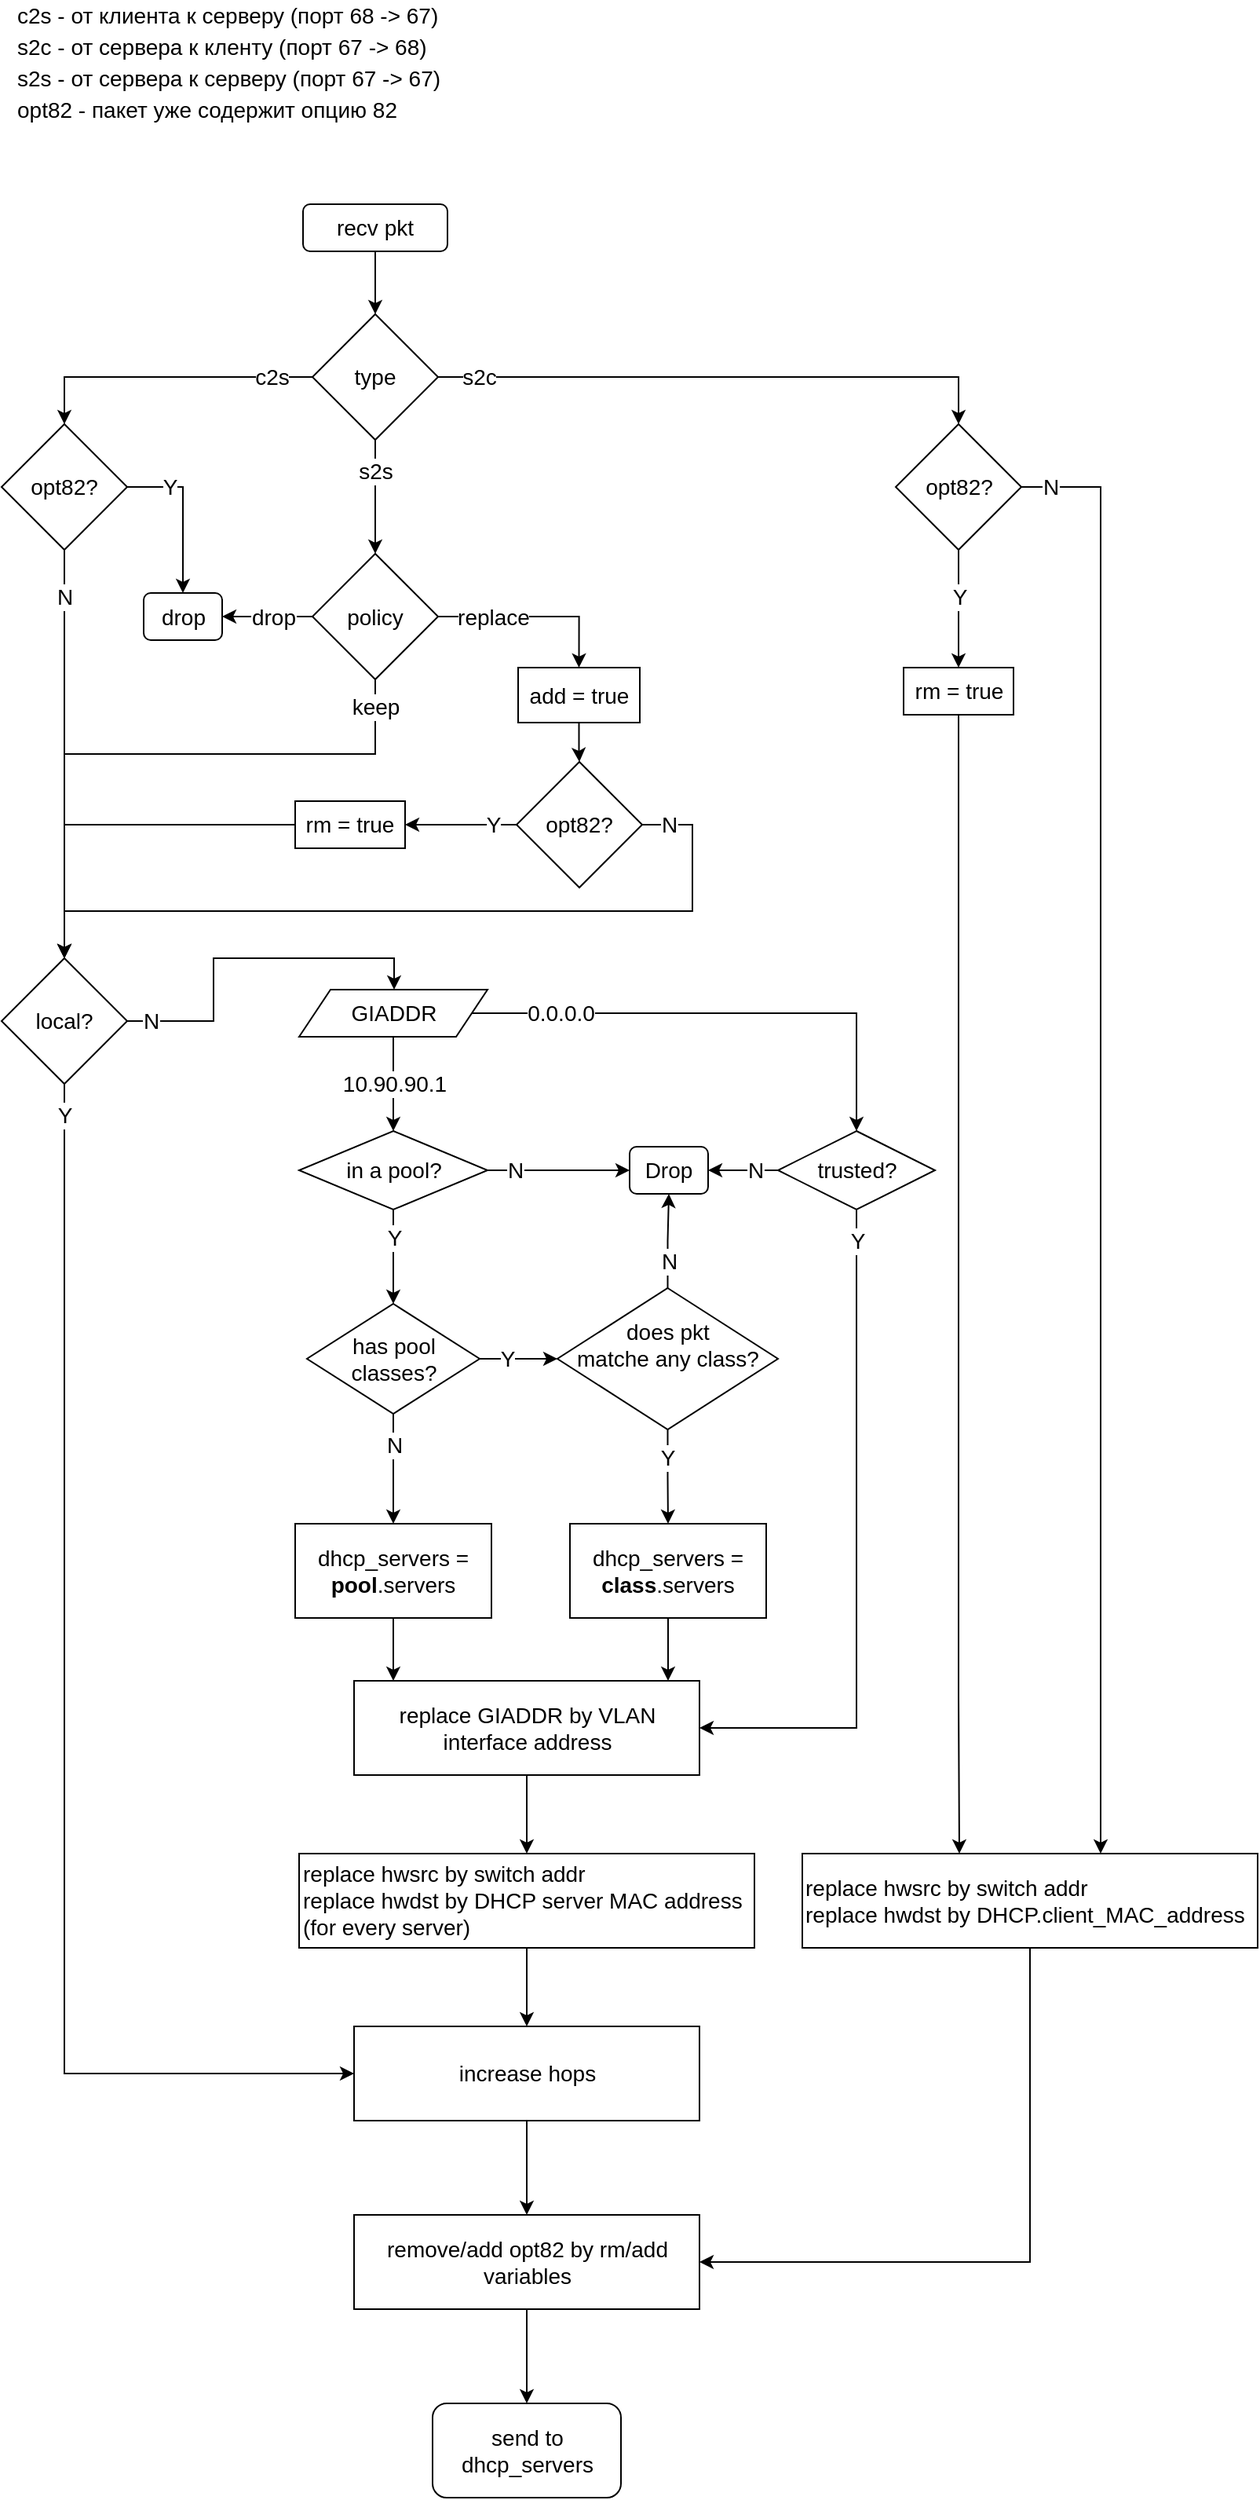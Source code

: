 <mxfile version="14.2.5" type="github">
  <diagram id="TX5AygsmMYn5Sqxo0yGN" name="Page-1">
    <mxGraphModel dx="716" dy="483" grid="1" gridSize="10" guides="1" tooltips="1" connect="1" arrows="1" fold="1" page="1" pageScale="1" pageWidth="850" pageHeight="1100" math="0" shadow="0">
      <root>
        <mxCell id="0" />
        <mxCell id="1" parent="0" />
        <mxCell id="Aw4snWHt7EFA5zKAU956-2" style="edgeStyle=orthogonalEdgeStyle;rounded=0;orthogonalLoop=1;jettySize=auto;html=1;exitX=1;exitY=0.5;exitDx=0;exitDy=0;entryX=0.5;entryY=0;entryDx=0;entryDy=0;" edge="1" parent="1" source="Aw4snWHt7EFA5zKAU956-1" target="Aw4snWHt7EFA5zKAU956-15">
          <mxGeometry relative="1" as="geometry">
            <mxPoint x="459.5" y="760" as="targetPoint" />
            <Array as="points">
              <mxPoint x="565" y="665" />
            </Array>
          </mxGeometry>
        </mxCell>
        <mxCell id="Aw4snWHt7EFA5zKAU956-5" style="edgeStyle=orthogonalEdgeStyle;rounded=0;orthogonalLoop=1;jettySize=auto;html=1;exitX=0.5;exitY=1;exitDx=0;exitDy=0;entryX=0.5;entryY=0;entryDx=0;entryDy=0;" edge="1" parent="1" source="Aw4snWHt7EFA5zKAU956-1" target="Aw4snWHt7EFA5zKAU956-7">
          <mxGeometry relative="1" as="geometry">
            <mxPoint x="269.5" y="810" as="targetPoint" />
          </mxGeometry>
        </mxCell>
        <mxCell id="Aw4snWHt7EFA5zKAU956-1" value="GIADDR" style="shape=parallelogram;perimeter=parallelogramPerimeter;whiteSpace=wrap;html=1;fixedSize=1;fontSize=14;" vertex="1" parent="1">
          <mxGeometry x="209.5" y="650" width="120" height="30" as="geometry" />
        </mxCell>
        <mxCell id="Aw4snWHt7EFA5zKAU956-6" value="&lt;div style=&quot;font-size: 14px;&quot;&gt;10.90.90.1&lt;/div&gt;" style="text;html=1;align=center;verticalAlign=middle;resizable=0;points=[];autosize=1;labelBackgroundColor=#ffffff;fontSize=14;" vertex="1" parent="1">
          <mxGeometry x="229.5" y="700" width="80" height="20" as="geometry" />
        </mxCell>
        <mxCell id="Aw4snWHt7EFA5zKAU956-14" style="edgeStyle=orthogonalEdgeStyle;rounded=0;orthogonalLoop=1;jettySize=auto;html=1;entryX=0;entryY=0.5;entryDx=0;entryDy=0;fontSize=14;" edge="1" parent="1" source="Aw4snWHt7EFA5zKAU956-7" target="Aw4snWHt7EFA5zKAU956-8">
          <mxGeometry relative="1" as="geometry" />
        </mxCell>
        <mxCell id="Aw4snWHt7EFA5zKAU956-23" style="edgeStyle=orthogonalEdgeStyle;rounded=0;orthogonalLoop=1;jettySize=auto;html=1;fontSize=14;" edge="1" parent="1" source="Aw4snWHt7EFA5zKAU956-7" target="Aw4snWHt7EFA5zKAU956-25">
          <mxGeometry relative="1" as="geometry">
            <mxPoint x="269.5" y="840" as="targetPoint" />
          </mxGeometry>
        </mxCell>
        <mxCell id="Aw4snWHt7EFA5zKAU956-7" value="in a pool?" style="rhombus;whiteSpace=wrap;html=1;labelBackgroundColor=#ffffff;fontSize=14;" vertex="1" parent="1">
          <mxGeometry x="209.5" y="740" width="120" height="50" as="geometry" />
        </mxCell>
        <mxCell id="Aw4snWHt7EFA5zKAU956-8" value="Drop" style="rounded=1;whiteSpace=wrap;html=1;labelBackgroundColor=#ffffff;fontSize=14;" vertex="1" parent="1">
          <mxGeometry x="420" y="750" width="50" height="30" as="geometry" />
        </mxCell>
        <mxCell id="Aw4snWHt7EFA5zKAU956-11" value="N" style="text;html=1;align=center;verticalAlign=middle;resizable=0;points=[];autosize=1;fontSize=14;labelBackgroundColor=#ffffff;" vertex="1" parent="1">
          <mxGeometry x="331.5" y="755" width="30" height="20" as="geometry" />
        </mxCell>
        <mxCell id="Aw4snWHt7EFA5zKAU956-20" style="edgeStyle=orthogonalEdgeStyle;rounded=0;orthogonalLoop=1;jettySize=auto;html=1;entryX=1;entryY=0.5;entryDx=0;entryDy=0;fontSize=14;" edge="1" parent="1" source="Aw4snWHt7EFA5zKAU956-15" target="Aw4snWHt7EFA5zKAU956-8">
          <mxGeometry relative="1" as="geometry" />
        </mxCell>
        <mxCell id="Aw4snWHt7EFA5zKAU956-43" style="edgeStyle=orthogonalEdgeStyle;rounded=0;orthogonalLoop=1;jettySize=auto;html=1;fontSize=14;" edge="1" parent="1" source="Aw4snWHt7EFA5zKAU956-15" target="Aw4snWHt7EFA5zKAU956-45">
          <mxGeometry relative="1" as="geometry">
            <mxPoint x="619.5" y="1180" as="targetPoint" />
            <Array as="points">
              <mxPoint x="565" y="1120" />
            </Array>
          </mxGeometry>
        </mxCell>
        <mxCell id="Aw4snWHt7EFA5zKAU956-15" value="trusted?" style="rhombus;whiteSpace=wrap;html=1;labelBackgroundColor=#ffffff;fontSize=14;" vertex="1" parent="1">
          <mxGeometry x="514.5" y="740" width="100" height="50" as="geometry" />
        </mxCell>
        <mxCell id="Aw4snWHt7EFA5zKAU956-16" value="0.0.0.0" style="text;html=1;align=center;verticalAlign=middle;resizable=0;points=[];autosize=1;fontSize=14;labelBackgroundColor=#ffffff;" vertex="1" parent="1">
          <mxGeometry x="345.5" y="655" width="60" height="20" as="geometry" />
        </mxCell>
        <mxCell id="Aw4snWHt7EFA5zKAU956-21" value="N" style="text;html=1;align=center;verticalAlign=middle;resizable=0;points=[];autosize=1;fontSize=14;labelBackgroundColor=#ffffff;" vertex="1" parent="1">
          <mxGeometry x="484.5" y="755" width="30" height="20" as="geometry" />
        </mxCell>
        <mxCell id="Aw4snWHt7EFA5zKAU956-24" value="Y" style="text;html=1;align=center;verticalAlign=middle;resizable=0;points=[];autosize=1;fontSize=14;labelBackgroundColor=#ffffff;" vertex="1" parent="1">
          <mxGeometry x="259.5" y="798" width="20" height="20" as="geometry" />
        </mxCell>
        <mxCell id="Aw4snWHt7EFA5zKAU956-27" style="edgeStyle=orthogonalEdgeStyle;rounded=0;orthogonalLoop=1;jettySize=auto;html=1;entryX=0;entryY=0.5;entryDx=0;entryDy=0;fontSize=14;" edge="1" parent="1" source="Aw4snWHt7EFA5zKAU956-25" target="Aw4snWHt7EFA5zKAU956-26">
          <mxGeometry relative="1" as="geometry" />
        </mxCell>
        <mxCell id="Aw4snWHt7EFA5zKAU956-31" style="edgeStyle=orthogonalEdgeStyle;rounded=0;orthogonalLoop=1;jettySize=auto;html=1;entryX=0.5;entryY=0;entryDx=0;entryDy=0;fontSize=14;" edge="1" parent="1" source="Aw4snWHt7EFA5zKAU956-25" target="Aw4snWHt7EFA5zKAU956-36">
          <mxGeometry relative="1" as="geometry">
            <mxPoint x="269.5" y="970" as="targetPoint" />
          </mxGeometry>
        </mxCell>
        <mxCell id="Aw4snWHt7EFA5zKAU956-25" value="has pool classes?" style="rhombus;whiteSpace=wrap;html=1;labelBackgroundColor=none;fontSize=14;" vertex="1" parent="1">
          <mxGeometry x="214.5" y="850" width="110" height="70" as="geometry" />
        </mxCell>
        <mxCell id="Aw4snWHt7EFA5zKAU956-33" style="edgeStyle=orthogonalEdgeStyle;rounded=0;orthogonalLoop=1;jettySize=auto;html=1;fontSize=14;entryX=0.5;entryY=0;entryDx=0;entryDy=0;" edge="1" parent="1" source="Aw4snWHt7EFA5zKAU956-26" target="Aw4snWHt7EFA5zKAU956-37">
          <mxGeometry relative="1" as="geometry">
            <mxPoint x="444.5" y="970" as="targetPoint" />
            <Array as="points" />
          </mxGeometry>
        </mxCell>
        <mxCell id="Aw4snWHt7EFA5zKAU956-106" style="edgeStyle=orthogonalEdgeStyle;rounded=0;orthogonalLoop=1;jettySize=auto;html=1;entryX=0.5;entryY=1;entryDx=0;entryDy=0;fontSize=14;" edge="1" parent="1" source="Aw4snWHt7EFA5zKAU956-26" target="Aw4snWHt7EFA5zKAU956-8">
          <mxGeometry relative="1" as="geometry" />
        </mxCell>
        <mxCell id="Aw4snWHt7EFA5zKAU956-26" value="does pkt&lt;div&gt; matche any class?&lt;/div&gt;&lt;div&gt;&lt;br&gt;&lt;/div&gt;" style="rhombus;whiteSpace=wrap;html=1;labelBackgroundColor=none;fontSize=14;" vertex="1" parent="1">
          <mxGeometry x="374" y="840" width="140.5" height="90" as="geometry" />
        </mxCell>
        <mxCell id="Aw4snWHt7EFA5zKAU956-28" value="Y" style="text;html=1;align=center;verticalAlign=middle;resizable=0;points=[];autosize=1;fontSize=14;labelBackgroundColor=#ffffff;" vertex="1" parent="1">
          <mxGeometry x="331.5" y="875" width="20" height="20" as="geometry" />
        </mxCell>
        <mxCell id="Aw4snWHt7EFA5zKAU956-30" value="N" style="text;html=1;align=center;verticalAlign=middle;resizable=0;points=[];autosize=1;fontSize=14;labelBackgroundColor=#ffffff;" vertex="1" parent="1">
          <mxGeometry x="430" y="813" width="30" height="20" as="geometry" />
        </mxCell>
        <mxCell id="Aw4snWHt7EFA5zKAU956-32" value="N" style="text;html=1;align=center;verticalAlign=middle;resizable=0;points=[];autosize=1;fontSize=14;labelBackgroundColor=#ffffff;" vertex="1" parent="1">
          <mxGeometry x="254.5" y="930" width="30" height="20" as="geometry" />
        </mxCell>
        <mxCell id="Aw4snWHt7EFA5zKAU956-34" value="Y" style="text;html=1;align=center;verticalAlign=middle;resizable=0;points=[];autosize=1;fontSize=14;labelBackgroundColor=#ffffff;" vertex="1" parent="1">
          <mxGeometry x="434.25" y="938" width="20" height="20" as="geometry" />
        </mxCell>
        <mxCell id="Aw4snWHt7EFA5zKAU956-41" style="edgeStyle=orthogonalEdgeStyle;rounded=0;orthogonalLoop=1;jettySize=auto;html=1;fontSize=14;" edge="1" parent="1" source="Aw4snWHt7EFA5zKAU956-36" target="Aw4snWHt7EFA5zKAU956-45">
          <mxGeometry relative="1" as="geometry">
            <mxPoint x="364.5" y="1140" as="targetPoint" />
            <Array as="points">
              <mxPoint x="270" y="1110" />
              <mxPoint x="270" y="1110" />
            </Array>
          </mxGeometry>
        </mxCell>
        <mxCell id="Aw4snWHt7EFA5zKAU956-36" value="dhcp_servers = &lt;b&gt;pool&lt;/b&gt;.servers" style="rounded=0;whiteSpace=wrap;html=1;labelBackgroundColor=none;fontSize=14;" vertex="1" parent="1">
          <mxGeometry x="207" y="990" width="125" height="60" as="geometry" />
        </mxCell>
        <mxCell id="Aw4snWHt7EFA5zKAU956-42" style="edgeStyle=orthogonalEdgeStyle;rounded=0;orthogonalLoop=1;jettySize=auto;html=1;fontSize=14;" edge="1" parent="1" source="Aw4snWHt7EFA5zKAU956-37" target="Aw4snWHt7EFA5zKAU956-45">
          <mxGeometry relative="1" as="geometry">
            <mxPoint x="364.5" y="1140" as="targetPoint" />
            <Array as="points">
              <mxPoint x="445" y="1150" />
              <mxPoint x="445" y="1150" />
            </Array>
          </mxGeometry>
        </mxCell>
        <mxCell id="Aw4snWHt7EFA5zKAU956-37" value="dhcp_servers = &lt;b&gt;class&lt;/b&gt;.servers" style="rounded=0;whiteSpace=wrap;html=1;labelBackgroundColor=none;fontSize=14;" vertex="1" parent="1">
          <mxGeometry x="382" y="990" width="125" height="60" as="geometry" />
        </mxCell>
        <mxCell id="Aw4snWHt7EFA5zKAU956-44" value="Y" style="text;html=1;align=center;verticalAlign=middle;resizable=0;points=[];autosize=1;fontSize=14;labelBackgroundColor=#ffffff;" vertex="1" parent="1">
          <mxGeometry x="554.5" y="800" width="20" height="20" as="geometry" />
        </mxCell>
        <mxCell id="Aw4snWHt7EFA5zKAU956-47" style="edgeStyle=orthogonalEdgeStyle;rounded=0;orthogonalLoop=1;jettySize=auto;html=1;fontSize=14;" edge="1" parent="1" source="Aw4snWHt7EFA5zKAU956-45" target="Aw4snWHt7EFA5zKAU956-115">
          <mxGeometry relative="1" as="geometry" />
        </mxCell>
        <mxCell id="Aw4snWHt7EFA5zKAU956-45" value="&lt;div&gt;replace GIADDR by VLAN&lt;/div&gt;&lt;div&gt; interface address&lt;/div&gt;" style="rounded=0;whiteSpace=wrap;html=1;labelBackgroundColor=none;fontSize=14;" vertex="1" parent="1">
          <mxGeometry x="244.5" y="1090" width="220" height="60" as="geometry" />
        </mxCell>
        <mxCell id="Aw4snWHt7EFA5zKAU956-46" value="send to dhcp_servers" style="rounded=1;whiteSpace=wrap;html=1;labelBackgroundColor=none;fontSize=14;" vertex="1" parent="1">
          <mxGeometry x="294.5" y="1550" width="120" height="60" as="geometry" />
        </mxCell>
        <mxCell id="Aw4snWHt7EFA5zKAU956-59" style="edgeStyle=orthogonalEdgeStyle;rounded=0;orthogonalLoop=1;jettySize=auto;html=1;entryX=0.5;entryY=0;entryDx=0;entryDy=0;fontSize=14;" edge="1" parent="1" source="Aw4snWHt7EFA5zKAU956-52" target="Aw4snWHt7EFA5zKAU956-58">
          <mxGeometry relative="1" as="geometry" />
        </mxCell>
        <mxCell id="Aw4snWHt7EFA5zKAU956-63" style="edgeStyle=orthogonalEdgeStyle;rounded=0;orthogonalLoop=1;jettySize=auto;html=1;entryX=0.5;entryY=0;entryDx=0;entryDy=0;fontSize=14;" edge="1" parent="1" source="Aw4snWHt7EFA5zKAU956-52" target="Aw4snWHt7EFA5zKAU956-62">
          <mxGeometry relative="1" as="geometry" />
        </mxCell>
        <mxCell id="Aw4snWHt7EFA5zKAU956-73" style="edgeStyle=orthogonalEdgeStyle;rounded=0;orthogonalLoop=1;jettySize=auto;html=1;fontSize=14;" edge="1" parent="1" source="Aw4snWHt7EFA5zKAU956-52" target="Aw4snWHt7EFA5zKAU956-72">
          <mxGeometry relative="1" as="geometry" />
        </mxCell>
        <mxCell id="Aw4snWHt7EFA5zKAU956-52" value="type" style="rhombus;whiteSpace=wrap;html=1;labelBackgroundColor=none;fontSize=14;" vertex="1" parent="1">
          <mxGeometry x="218" y="220" width="80" height="80" as="geometry" />
        </mxCell>
        <mxCell id="Aw4snWHt7EFA5zKAU956-54" style="edgeStyle=orthogonalEdgeStyle;rounded=0;orthogonalLoop=1;jettySize=auto;html=1;entryX=0.5;entryY=0;entryDx=0;entryDy=0;fontSize=14;" edge="1" parent="1" source="Aw4snWHt7EFA5zKAU956-53" target="Aw4snWHt7EFA5zKAU956-52">
          <mxGeometry relative="1" as="geometry" />
        </mxCell>
        <mxCell id="Aw4snWHt7EFA5zKAU956-53" value="recv pkt" style="rounded=1;whiteSpace=wrap;html=1;labelBackgroundColor=none;fontSize=14;" vertex="1" parent="1">
          <mxGeometry x="212" y="150" width="92" height="30" as="geometry" />
        </mxCell>
        <mxCell id="Aw4snWHt7EFA5zKAU956-55" value="c2s - от клиента к серверу (порт 68 -&amp;gt; 67)" style="text;html=1;align=left;verticalAlign=middle;resizable=0;points=[];autosize=1;fontSize=14;" vertex="1" parent="1">
          <mxGeometry x="27.5" y="20" width="280" height="20" as="geometry" />
        </mxCell>
        <mxCell id="Aw4snWHt7EFA5zKAU956-56" value="s2c - от сервера к кленту (порт 67 -&amp;gt; 68)" style="text;html=1;align=left;verticalAlign=middle;resizable=0;points=[];autosize=1;fontSize=14;" vertex="1" parent="1">
          <mxGeometry x="27.5" y="40" width="280" height="20" as="geometry" />
        </mxCell>
        <mxCell id="Aw4snWHt7EFA5zKAU956-57" value="s2s - от сервера к серверу (порт 67 -&amp;gt; 67)" style="text;html=1;align=left;verticalAlign=middle;resizable=0;points=[];autosize=1;fontSize=14;" vertex="1" parent="1">
          <mxGeometry x="27.5" y="60" width="290" height="20" as="geometry" />
        </mxCell>
        <mxCell id="Aw4snWHt7EFA5zKAU956-84" style="edgeStyle=orthogonalEdgeStyle;rounded=0;orthogonalLoop=1;jettySize=auto;html=1;fontSize=14;exitX=0.5;exitY=1;exitDx=0;exitDy=0;" edge="1" parent="1" source="Aw4snWHt7EFA5zKAU956-69" target="Aw4snWHt7EFA5zKAU956-112">
          <mxGeometry relative="1" as="geometry">
            <mxPoint x="660" y="500" as="sourcePoint" />
            <mxPoint x="690" y="535" as="targetPoint" />
            <Array as="points">
              <mxPoint x="630" y="1100" />
              <mxPoint x="630" y="1100" />
            </Array>
          </mxGeometry>
        </mxCell>
        <mxCell id="Aw4snWHt7EFA5zKAU956-104" style="edgeStyle=orthogonalEdgeStyle;rounded=0;orthogonalLoop=1;jettySize=auto;html=1;entryX=0.5;entryY=0;entryDx=0;entryDy=0;fontSize=14;" edge="1" parent="1" source="Aw4snWHt7EFA5zKAU956-58" target="Aw4snWHt7EFA5zKAU956-69">
          <mxGeometry relative="1" as="geometry" />
        </mxCell>
        <mxCell id="Aw4snWHt7EFA5zKAU956-58" value="opt82?" style="rhombus;whiteSpace=wrap;html=1;labelBackgroundColor=none;fontSize=14;align=center;" vertex="1" parent="1">
          <mxGeometry x="589.5" y="290" width="80" height="80" as="geometry" />
        </mxCell>
        <mxCell id="Aw4snWHt7EFA5zKAU956-60" value="s2c" style="text;html=1;align=center;verticalAlign=middle;resizable=0;points=[];autosize=1;fontSize=14;labelBackgroundColor=#ffffff;labelBorderColor=none;" vertex="1" parent="1">
          <mxGeometry x="304" y="250" width="40" height="20" as="geometry" />
        </mxCell>
        <mxCell id="Aw4snWHt7EFA5zKAU956-67" style="edgeStyle=orthogonalEdgeStyle;rounded=0;orthogonalLoop=1;jettySize=auto;html=1;entryX=0.5;entryY=0;entryDx=0;entryDy=0;fontSize=14;" edge="1" parent="1" source="Aw4snWHt7EFA5zKAU956-62" target="Aw4snWHt7EFA5zKAU956-66">
          <mxGeometry relative="1" as="geometry" />
        </mxCell>
        <mxCell id="Aw4snWHt7EFA5zKAU956-117" style="edgeStyle=orthogonalEdgeStyle;rounded=0;orthogonalLoop=1;jettySize=auto;html=1;fontSize=14;" edge="1" parent="1" source="Aw4snWHt7EFA5zKAU956-62" target="Aw4snWHt7EFA5zKAU956-116">
          <mxGeometry relative="1" as="geometry" />
        </mxCell>
        <mxCell id="Aw4snWHt7EFA5zKAU956-62" value="&lt;div align=&quot;center&quot;&gt;opt82?&lt;/div&gt;" style="rhombus;whiteSpace=wrap;html=1;labelBackgroundColor=#ffffff;fontSize=14;align=center;" vertex="1" parent="1">
          <mxGeometry x="20" y="290" width="80" height="80" as="geometry" />
        </mxCell>
        <mxCell id="Aw4snWHt7EFA5zKAU956-64" value="c2s" style="text;html=1;align=center;verticalAlign=middle;resizable=0;points=[];autosize=1;fontSize=14;labelBackgroundColor=#ffffff;labelBorderColor=none;" vertex="1" parent="1">
          <mxGeometry x="172" y="250" width="40" height="20" as="geometry" />
        </mxCell>
        <mxCell id="Aw4snWHt7EFA5zKAU956-65" value="opt82 - пакет уже содержит опцию 82" style="text;html=1;align=left;verticalAlign=middle;resizable=0;points=[];autosize=1;fontSize=14;" vertex="1" parent="1">
          <mxGeometry x="27.5" y="80" width="260" height="20" as="geometry" />
        </mxCell>
        <mxCell id="Aw4snWHt7EFA5zKAU956-66" value="drop" style="rounded=1;whiteSpace=wrap;html=1;labelBackgroundColor=#ffffff;fontSize=14;align=center;" vertex="1" parent="1">
          <mxGeometry x="110.5" y="397.5" width="50" height="30" as="geometry" />
        </mxCell>
        <mxCell id="Aw4snWHt7EFA5zKAU956-68" value="Y" style="text;html=1;align=center;verticalAlign=middle;resizable=0;points=[];autosize=1;fontSize=14;labelBackgroundColor=#ffffff;labelBorderColor=none;" vertex="1" parent="1">
          <mxGeometry x="116.5" y="320" width="20" height="20" as="geometry" />
        </mxCell>
        <mxCell id="Aw4snWHt7EFA5zKAU956-85" style="edgeStyle=orthogonalEdgeStyle;rounded=0;orthogonalLoop=1;jettySize=auto;html=1;fontSize=14;exitX=1;exitY=0.5;exitDx=0;exitDy=0;" edge="1" parent="1" source="Aw4snWHt7EFA5zKAU956-58" target="Aw4snWHt7EFA5zKAU956-112">
          <mxGeometry relative="1" as="geometry">
            <mxPoint x="750" y="565" as="targetPoint" />
            <Array as="points">
              <mxPoint x="720" y="330" />
            </Array>
          </mxGeometry>
        </mxCell>
        <mxCell id="Aw4snWHt7EFA5zKAU956-69" value="rm = true" style="rounded=0;whiteSpace=wrap;html=1;labelBackgroundColor=#ffffff;fontSize=14;align=center;" vertex="1" parent="1">
          <mxGeometry x="594.5" y="445" width="70" height="30" as="geometry" />
        </mxCell>
        <mxCell id="Aw4snWHt7EFA5zKAU956-71" value="N" style="text;html=1;align=center;verticalAlign=middle;resizable=0;points=[];autosize=1;fontSize=14;labelBackgroundColor=#ffffff;labelBorderColor=none;" vertex="1" parent="1">
          <mxGeometry x="672.5" y="320" width="30" height="20" as="geometry" />
        </mxCell>
        <mxCell id="Aw4snWHt7EFA5zKAU956-77" style="edgeStyle=orthogonalEdgeStyle;rounded=0;orthogonalLoop=1;jettySize=auto;html=1;entryX=1;entryY=0.5;entryDx=0;entryDy=0;fontSize=14;" edge="1" parent="1" source="Aw4snWHt7EFA5zKAU956-72" target="Aw4snWHt7EFA5zKAU956-66">
          <mxGeometry relative="1" as="geometry">
            <mxPoint x="118" y="400" as="targetPoint" />
          </mxGeometry>
        </mxCell>
        <mxCell id="Aw4snWHt7EFA5zKAU956-78" style="edgeStyle=orthogonalEdgeStyle;rounded=0;orthogonalLoop=1;jettySize=auto;html=1;entryX=0.5;entryY=0;entryDx=0;entryDy=0;fontSize=14;" edge="1" parent="1" source="Aw4snWHt7EFA5zKAU956-72" target="Aw4snWHt7EFA5zKAU956-75">
          <mxGeometry relative="1" as="geometry" />
        </mxCell>
        <mxCell id="Aw4snWHt7EFA5zKAU956-87" style="edgeStyle=orthogonalEdgeStyle;rounded=0;orthogonalLoop=1;jettySize=auto;html=1;fontSize=14;" edge="1" parent="1" source="Aw4snWHt7EFA5zKAU956-72" target="Aw4snWHt7EFA5zKAU956-116">
          <mxGeometry relative="1" as="geometry">
            <Array as="points">
              <mxPoint x="258" y="500" />
              <mxPoint x="60" y="500" />
            </Array>
          </mxGeometry>
        </mxCell>
        <mxCell id="Aw4snWHt7EFA5zKAU956-72" value="policy" style="rhombus;whiteSpace=wrap;html=1;labelBackgroundColor=none;fontSize=14;" vertex="1" parent="1">
          <mxGeometry x="218" y="372.5" width="80" height="80" as="geometry" />
        </mxCell>
        <mxCell id="Aw4snWHt7EFA5zKAU956-74" value="s2s" style="text;html=1;align=center;verticalAlign=middle;resizable=0;points=[];autosize=1;fontSize=14;labelBackgroundColor=#ffffff;labelBorderColor=none;" vertex="1" parent="1">
          <mxGeometry x="238" y="310" width="40" height="20" as="geometry" />
        </mxCell>
        <mxCell id="Aw4snWHt7EFA5zKAU956-94" style="edgeStyle=orthogonalEdgeStyle;rounded=0;orthogonalLoop=1;jettySize=auto;html=1;entryX=0.5;entryY=0;entryDx=0;entryDy=0;fontSize=14;" edge="1" parent="1" source="Aw4snWHt7EFA5zKAU956-75" target="Aw4snWHt7EFA5zKAU956-90">
          <mxGeometry relative="1" as="geometry" />
        </mxCell>
        <mxCell id="Aw4snWHt7EFA5zKAU956-75" value="add = true" style="rounded=0;whiteSpace=wrap;html=1;labelBackgroundColor=#ffffff;fontSize=14;align=center;" vertex="1" parent="1">
          <mxGeometry x="349" y="445" width="77.5" height="35" as="geometry" />
        </mxCell>
        <mxCell id="Aw4snWHt7EFA5zKAU956-79" value="drop" style="text;html=1;align=center;verticalAlign=middle;resizable=0;points=[];autosize=1;fontSize=14;labelBackgroundColor=#ffffff;labelBorderColor=none;" vertex="1" parent="1">
          <mxGeometry x="172.5" y="402.5" width="40" height="20" as="geometry" />
        </mxCell>
        <mxCell id="Aw4snWHt7EFA5zKAU956-80" value="replace" style="text;html=1;align=center;verticalAlign=middle;resizable=0;points=[];autosize=1;fontSize=14;labelBackgroundColor=#ffffff;labelBorderColor=none;" vertex="1" parent="1">
          <mxGeometry x="302.5" y="402.5" width="60" height="20" as="geometry" />
        </mxCell>
        <mxCell id="Aw4snWHt7EFA5zKAU956-88" value="keep" style="text;html=1;align=center;verticalAlign=middle;resizable=0;points=[];autosize=1;fontSize=14;labelBackgroundColor=#ffffff;labelBorderColor=none;" vertex="1" parent="1">
          <mxGeometry x="232.5" y="460" width="50" height="20" as="geometry" />
        </mxCell>
        <mxCell id="Aw4snWHt7EFA5zKAU956-128" style="edgeStyle=orthogonalEdgeStyle;rounded=0;orthogonalLoop=1;jettySize=auto;html=1;fontSize=14;" edge="1" parent="1" source="Aw4snWHt7EFA5zKAU956-90" target="Aw4snWHt7EFA5zKAU956-91">
          <mxGeometry relative="1" as="geometry" />
        </mxCell>
        <mxCell id="Aw4snWHt7EFA5zKAU956-130" style="edgeStyle=orthogonalEdgeStyle;rounded=0;orthogonalLoop=1;jettySize=auto;html=1;fontSize=14;" edge="1" parent="1" source="Aw4snWHt7EFA5zKAU956-90" target="Aw4snWHt7EFA5zKAU956-116">
          <mxGeometry relative="1" as="geometry">
            <mxPoint x="450" y="620" as="targetPoint" />
            <Array as="points">
              <mxPoint x="460" y="545" />
              <mxPoint x="460" y="600" />
              <mxPoint x="60" y="600" />
            </Array>
          </mxGeometry>
        </mxCell>
        <mxCell id="Aw4snWHt7EFA5zKAU956-90" value="opt82?" style="rhombus;whiteSpace=wrap;html=1;labelBackgroundColor=none;fontSize=14;align=center;" vertex="1" parent="1">
          <mxGeometry x="348" y="505" width="80" height="80" as="geometry" />
        </mxCell>
        <mxCell id="Aw4snWHt7EFA5zKAU956-129" style="edgeStyle=orthogonalEdgeStyle;rounded=0;orthogonalLoop=1;jettySize=auto;html=1;fontSize=14;" edge="1" parent="1" source="Aw4snWHt7EFA5zKAU956-91" target="Aw4snWHt7EFA5zKAU956-116">
          <mxGeometry relative="1" as="geometry" />
        </mxCell>
        <mxCell id="Aw4snWHt7EFA5zKAU956-91" value="rm = true" style="rounded=0;whiteSpace=wrap;html=1;labelBackgroundColor=#ffffff;fontSize=14;align=center;" vertex="1" parent="1">
          <mxGeometry x="207" y="530" width="70" height="30" as="geometry" />
        </mxCell>
        <mxCell id="Aw4snWHt7EFA5zKAU956-93" value="Y" style="text;html=1;align=center;verticalAlign=middle;resizable=0;points=[];autosize=1;fontSize=14;labelBackgroundColor=#ffffff;labelBorderColor=none;" vertex="1" parent="1">
          <mxGeometry x="322.5" y="535" width="20" height="20" as="geometry" />
        </mxCell>
        <mxCell id="Aw4snWHt7EFA5zKAU956-96" value="N" style="text;html=1;align=center;verticalAlign=middle;resizable=0;points=[];autosize=1;fontSize=14;labelBackgroundColor=#ffffff;labelBorderColor=none;" vertex="1" parent="1">
          <mxGeometry x="429.5" y="535" width="30" height="20" as="geometry" />
        </mxCell>
        <mxCell id="Aw4snWHt7EFA5zKAU956-101" value="N" style="text;html=1;align=center;verticalAlign=middle;resizable=0;points=[];autosize=1;fontSize=14;labelBackgroundColor=#ffffff;labelBorderColor=none;" vertex="1" parent="1">
          <mxGeometry x="45" y="390" width="30" height="20" as="geometry" />
        </mxCell>
        <mxCell id="Aw4snWHt7EFA5zKAU956-102" value="Y" style="text;html=1;align=center;verticalAlign=middle;resizable=0;points=[];autosize=1;fontSize=14;labelBackgroundColor=#ffffff;labelBorderColor=none;" vertex="1" parent="1">
          <mxGeometry x="619.5" y="390" width="20" height="20" as="geometry" />
        </mxCell>
        <mxCell id="Aw4snWHt7EFA5zKAU956-109" style="edgeStyle=orthogonalEdgeStyle;rounded=0;orthogonalLoop=1;jettySize=auto;html=1;fontSize=14;" edge="1" parent="1" source="Aw4snWHt7EFA5zKAU956-108" target="Aw4snWHt7EFA5zKAU956-46">
          <mxGeometry relative="1" as="geometry" />
        </mxCell>
        <mxCell id="Aw4snWHt7EFA5zKAU956-108" value="remove/add opt82 by rm/add variables" style="rounded=0;whiteSpace=wrap;html=1;labelBackgroundColor=none;fontSize=14;" vertex="1" parent="1">
          <mxGeometry x="244.5" y="1430" width="220" height="60" as="geometry" />
        </mxCell>
        <mxCell id="Aw4snWHt7EFA5zKAU956-111" style="edgeStyle=orthogonalEdgeStyle;rounded=0;orthogonalLoop=1;jettySize=auto;html=1;entryX=0.5;entryY=0;entryDx=0;entryDy=0;fontSize=14;" edge="1" parent="1" source="Aw4snWHt7EFA5zKAU956-110" target="Aw4snWHt7EFA5zKAU956-108">
          <mxGeometry relative="1" as="geometry" />
        </mxCell>
        <mxCell id="Aw4snWHt7EFA5zKAU956-110" value="increase hops" style="rounded=0;whiteSpace=wrap;html=1;labelBackgroundColor=none;fontSize=14;" vertex="1" parent="1">
          <mxGeometry x="244.5" y="1310" width="220" height="60" as="geometry" />
        </mxCell>
        <mxCell id="Aw4snWHt7EFA5zKAU956-114" style="edgeStyle=orthogonalEdgeStyle;rounded=0;orthogonalLoop=1;jettySize=auto;html=1;fontSize=14;" edge="1" parent="1" source="Aw4snWHt7EFA5zKAU956-112" target="Aw4snWHt7EFA5zKAU956-108">
          <mxGeometry relative="1" as="geometry">
            <Array as="points">
              <mxPoint x="675" y="1460" />
            </Array>
          </mxGeometry>
        </mxCell>
        <mxCell id="Aw4snWHt7EFA5zKAU956-112" value="&lt;div&gt;replace hwsrc by switch addr&lt;/div&gt;&lt;div&gt;replace hwdst by DHCP.client_MAC_address&lt;br&gt;&lt;/div&gt;" style="rounded=0;whiteSpace=wrap;html=1;labelBackgroundColor=none;fontSize=14;align=left;" vertex="1" parent="1">
          <mxGeometry x="530" y="1200" width="290" height="60" as="geometry" />
        </mxCell>
        <mxCell id="Aw4snWHt7EFA5zKAU956-127" value="" style="edgeStyle=orthogonalEdgeStyle;rounded=0;orthogonalLoop=1;jettySize=auto;html=1;fontSize=14;" edge="1" parent="1" source="Aw4snWHt7EFA5zKAU956-115" target="Aw4snWHt7EFA5zKAU956-110">
          <mxGeometry relative="1" as="geometry" />
        </mxCell>
        <mxCell id="Aw4snWHt7EFA5zKAU956-115" value="&lt;div&gt;replace hwsrc by switch addr&lt;/div&gt;&lt;div&gt;replace hwdst by DHCP server MAC address&lt;/div&gt;&lt;div&gt;(for every server)&lt;br&gt;&lt;/div&gt;" style="rounded=0;whiteSpace=wrap;html=1;labelBackgroundColor=none;fontSize=14;align=left;" vertex="1" parent="1">
          <mxGeometry x="209.5" y="1200" width="290" height="60" as="geometry" />
        </mxCell>
        <mxCell id="Aw4snWHt7EFA5zKAU956-119" style="edgeStyle=orthogonalEdgeStyle;rounded=0;orthogonalLoop=1;jettySize=auto;html=1;fontSize=14;" edge="1" parent="1" source="Aw4snWHt7EFA5zKAU956-116" target="Aw4snWHt7EFA5zKAU956-110">
          <mxGeometry relative="1" as="geometry">
            <Array as="points">
              <mxPoint x="60" y="1340" />
            </Array>
          </mxGeometry>
        </mxCell>
        <mxCell id="Aw4snWHt7EFA5zKAU956-125" style="edgeStyle=orthogonalEdgeStyle;rounded=0;orthogonalLoop=1;jettySize=auto;html=1;exitX=1;exitY=0.5;exitDx=0;exitDy=0;fontSize=14;" edge="1" parent="1" source="Aw4snWHt7EFA5zKAU956-116" target="Aw4snWHt7EFA5zKAU956-1">
          <mxGeometry relative="1" as="geometry">
            <mxPoint x="141.5" y="719" as="targetPoint" />
            <Array as="points">
              <mxPoint x="155" y="670" />
              <mxPoint x="155" y="630" />
              <mxPoint x="270" y="630" />
            </Array>
          </mxGeometry>
        </mxCell>
        <mxCell id="Aw4snWHt7EFA5zKAU956-116" value="&lt;div&gt;local?&lt;/div&gt;" style="rhombus;whiteSpace=wrap;html=1;labelBackgroundColor=#ffffff;fontSize=14;align=center;" vertex="1" parent="1">
          <mxGeometry x="20" y="630" width="80" height="80" as="geometry" />
        </mxCell>
        <mxCell id="Aw4snWHt7EFA5zKAU956-118" value="N" style="text;html=1;align=center;verticalAlign=middle;resizable=0;points=[];autosize=1;fontSize=14;labelBackgroundColor=#ffffff;labelBorderColor=none;" vertex="1" parent="1">
          <mxGeometry x="100" y="660" width="30" height="20" as="geometry" />
        </mxCell>
        <mxCell id="Aw4snWHt7EFA5zKAU956-120" value="Y" style="text;html=1;align=center;verticalAlign=middle;resizable=0;points=[];autosize=1;fontSize=14;labelBackgroundColor=#ffffff;" vertex="1" parent="1">
          <mxGeometry x="50" y="720" width="20" height="20" as="geometry" />
        </mxCell>
      </root>
    </mxGraphModel>
  </diagram>
</mxfile>
